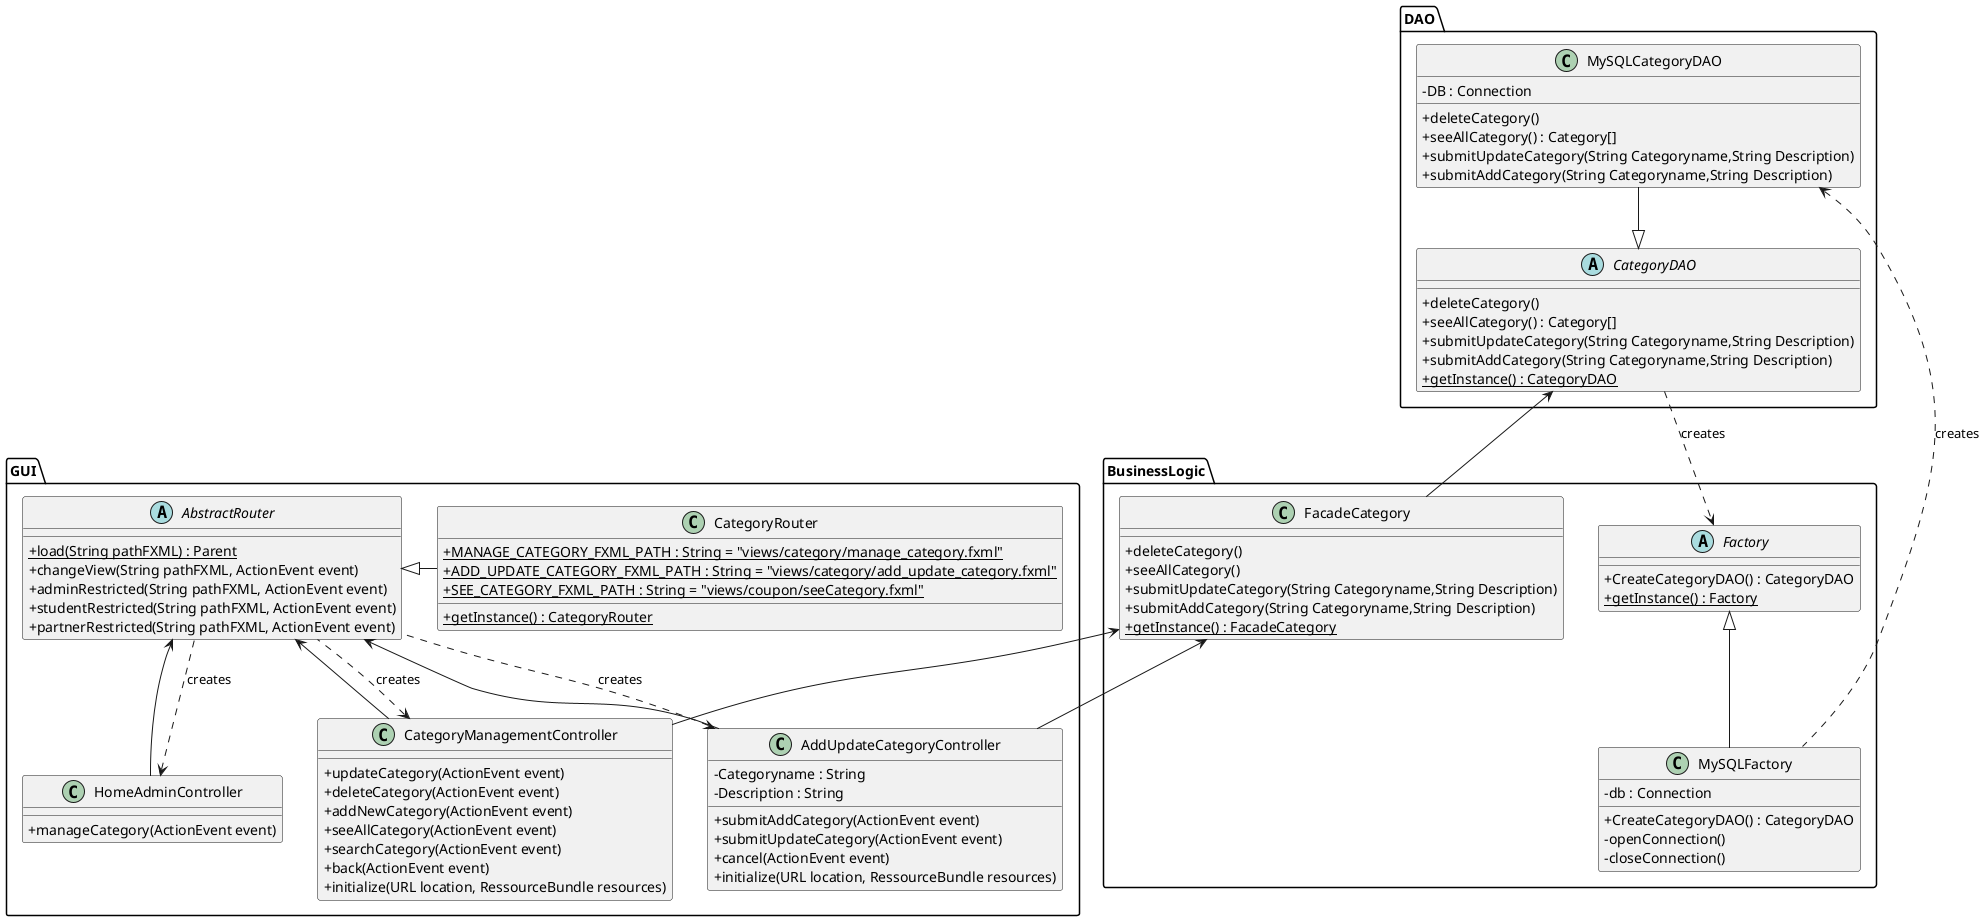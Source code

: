 @startuml
skinparam classAttributeIconSize 0

package GUI{
    abstract class AbstractRouter{
        + {static} load(String pathFXML) : Parent
        + changeView(String pathFXML, ActionEvent event)
        + adminRestricted(String pathFXML, ActionEvent event)
        + studentRestricted(String pathFXML, ActionEvent event)
        + partnerRestricted(String pathFXML, ActionEvent event)
    }

    class CategoryRouter{
         + {static} MANAGE_CATEGORY_FXML_PATH : String = "views/category/manage_category.fxml"
         + {static} ADD_UPDATE_CATEGORY_FXML_PATH : String = "views/category/add_update_category.fxml"
         + {static} SEE_CATEGORY_FXML_PATH : String = "views/coupon/seeCategory.fxml"
         + {static} getInstance() : CategoryRouter
    }
    class HomeAdminController{
            + manageCategory(ActionEvent event)

    }

    class CategoryManagementController{
            + updateCategory(ActionEvent event)
            + deleteCategory(ActionEvent event)
            + addNewCategory(ActionEvent event)
            + seeAllCategory(ActionEvent event)
            + searchCategory(ActionEvent event)
            + back(ActionEvent event)
            + initialize(URL location, RessourceBundle resources)

    }
    class AddUpdateCategoryController{
            - Categoryname : String
            - Description : String

            + submitAddCategory(ActionEvent event)
            + submitUpdateCategory(ActionEvent event)
            + cancel(ActionEvent event)
            + initialize(URL location, RessourceBundle resources)
        }



    AbstractRouter <|-right- CategoryRouter
    AbstractRouter <-- HomeAdminController
    AbstractRouter <-- CategoryManagementController
    AbstractRouter <-- AddUpdateCategoryController


    CategoryManagementController <.. AbstractRouter : creates
    HomeAdminController <.. AbstractRouter : creates
    AddUpdateCategoryController <.. AbstractRouter : creates
}
package BusinessLogic{
    class FacadeCategory{
        + deleteCategory()
        + seeAllCategory()
        + submitUpdateCategory(String Categoryname,String Description)
        + submitAddCategory(String Categoryname,String Description)
        + {static} getInstance() : FacadeCategory
    }

    abstract class Factory{
        + CreateCategoryDAO() : CategoryDAO
        + {static} getInstance() : Factory
    }
    class MySQLFactory{
        - db : Connection
        + CreateCategoryDAO() : CategoryDAO
        - openConnection()
        - closeConnection()
    }


    Factory <|-- MySQLFactory

    FacadeCategory <-- CategoryManagementController
    FacadeCategory <-- AddUpdateCategoryController
}

package DAO{

    abstract class CategoryDAO{
        + deleteCategory()
        + seeAllCategory() : Category[]
        + submitUpdateCategory(String Categoryname,String Description)
        + submitAddCategory(String Categoryname,String Description)
        + {static} getInstance() : CategoryDAO
    }

    class MySQLCategoryDAO{
        - DB : Connection
        + deleteCategory()
        + seeAllCategory() : Category[]
        + submitUpdateCategory(String Categoryname,String Description)
        + submitAddCategory(String Categoryname,String Description)

    }

    MySQLCategoryDAO --|> CategoryDAO
    MySQLCategoryDAO <.right. MySQLFactory : creates

    CategoryDAO ..> Factory : creates
    CategoryDAO <-right- FacadeCategory
}



@enduml